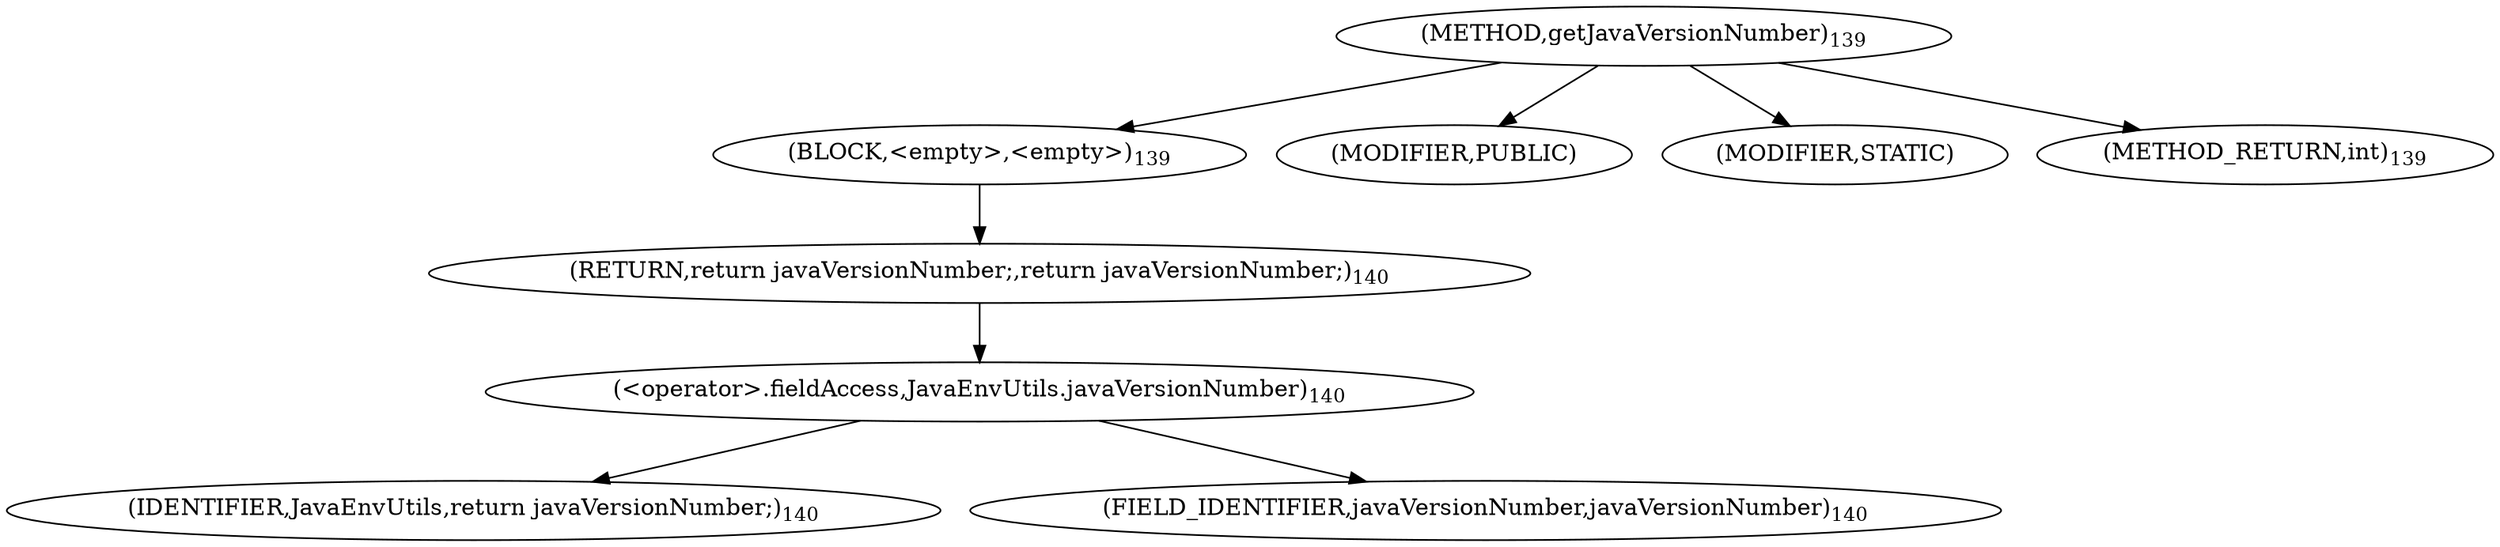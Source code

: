 digraph "getJavaVersionNumber" {  
"86" [label = <(METHOD,getJavaVersionNumber)<SUB>139</SUB>> ]
"87" [label = <(BLOCK,&lt;empty&gt;,&lt;empty&gt;)<SUB>139</SUB>> ]
"88" [label = <(RETURN,return javaVersionNumber;,return javaVersionNumber;)<SUB>140</SUB>> ]
"89" [label = <(&lt;operator&gt;.fieldAccess,JavaEnvUtils.javaVersionNumber)<SUB>140</SUB>> ]
"90" [label = <(IDENTIFIER,JavaEnvUtils,return javaVersionNumber;)<SUB>140</SUB>> ]
"91" [label = <(FIELD_IDENTIFIER,javaVersionNumber,javaVersionNumber)<SUB>140</SUB>> ]
"92" [label = <(MODIFIER,PUBLIC)> ]
"93" [label = <(MODIFIER,STATIC)> ]
"94" [label = <(METHOD_RETURN,int)<SUB>139</SUB>> ]
  "86" -> "87" 
  "86" -> "92" 
  "86" -> "93" 
  "86" -> "94" 
  "87" -> "88" 
  "88" -> "89" 
  "89" -> "90" 
  "89" -> "91" 
}
